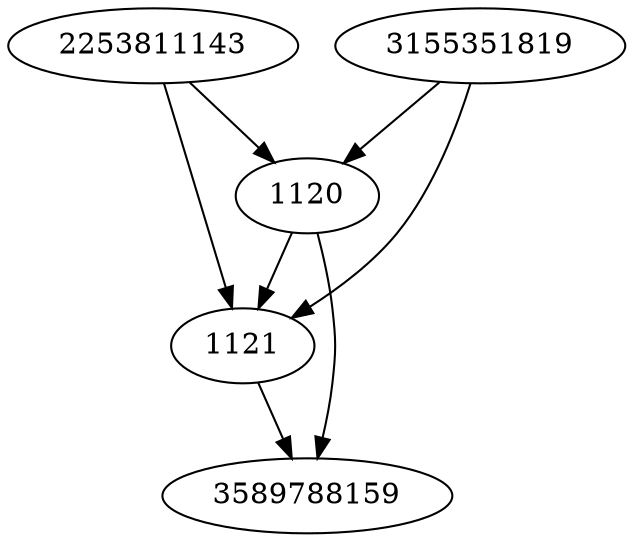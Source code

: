 strict digraph  {
1120;
1121;
2253811143;
3155351819;
3589788159;
1120 -> 1121;
1120 -> 3589788159;
1121 -> 3589788159;
2253811143 -> 1120;
2253811143 -> 1121;
3155351819 -> 1120;
3155351819 -> 1121;
}
